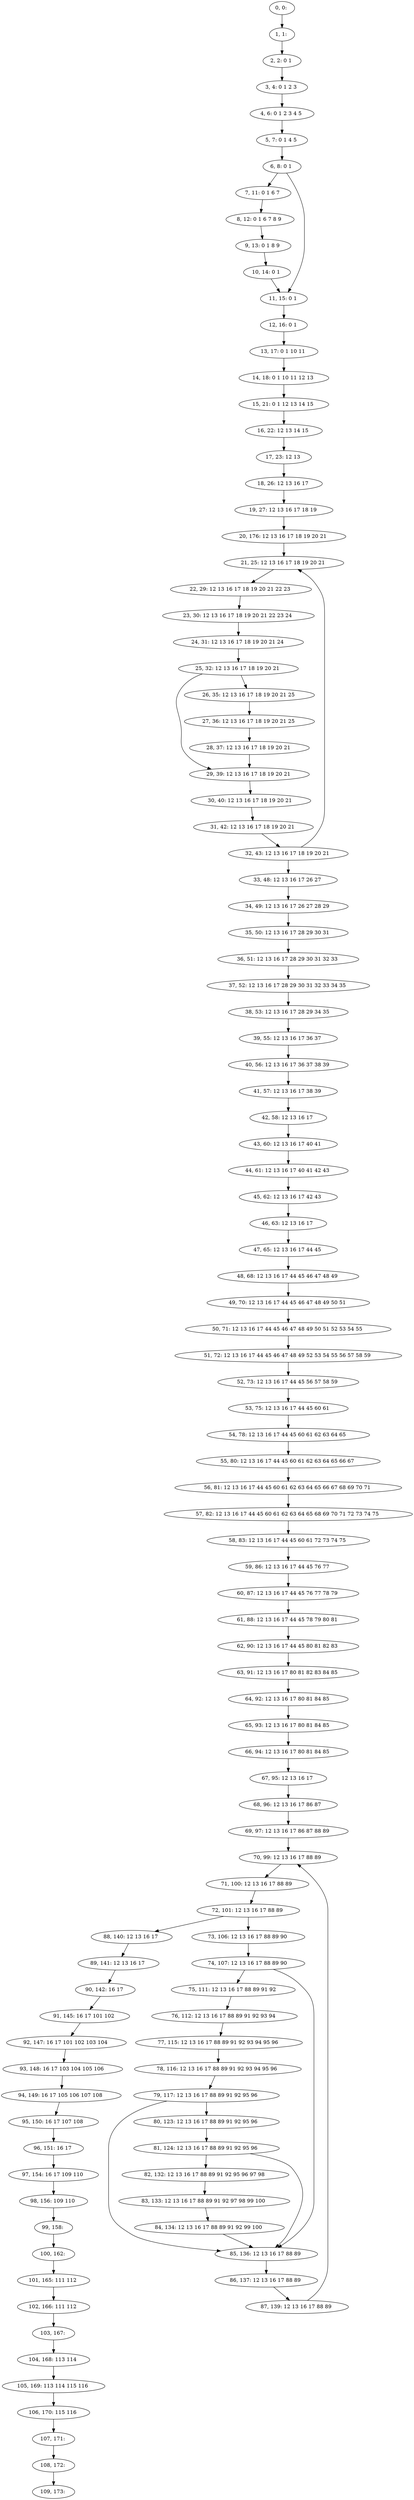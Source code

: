 digraph G {
0[label="0, 0: "];
1[label="1, 1: "];
2[label="2, 2: 0 1 "];
3[label="3, 4: 0 1 2 3 "];
4[label="4, 6: 0 1 2 3 4 5 "];
5[label="5, 7: 0 1 4 5 "];
6[label="6, 8: 0 1 "];
7[label="7, 11: 0 1 6 7 "];
8[label="8, 12: 0 1 6 7 8 9 "];
9[label="9, 13: 0 1 8 9 "];
10[label="10, 14: 0 1 "];
11[label="11, 15: 0 1 "];
12[label="12, 16: 0 1 "];
13[label="13, 17: 0 1 10 11 "];
14[label="14, 18: 0 1 10 11 12 13 "];
15[label="15, 21: 0 1 12 13 14 15 "];
16[label="16, 22: 12 13 14 15 "];
17[label="17, 23: 12 13 "];
18[label="18, 26: 12 13 16 17 "];
19[label="19, 27: 12 13 16 17 18 19 "];
20[label="20, 176: 12 13 16 17 18 19 20 21 "];
21[label="21, 25: 12 13 16 17 18 19 20 21 "];
22[label="22, 29: 12 13 16 17 18 19 20 21 22 23 "];
23[label="23, 30: 12 13 16 17 18 19 20 21 22 23 24 "];
24[label="24, 31: 12 13 16 17 18 19 20 21 24 "];
25[label="25, 32: 12 13 16 17 18 19 20 21 "];
26[label="26, 35: 12 13 16 17 18 19 20 21 25 "];
27[label="27, 36: 12 13 16 17 18 19 20 21 25 "];
28[label="28, 37: 12 13 16 17 18 19 20 21 "];
29[label="29, 39: 12 13 16 17 18 19 20 21 "];
30[label="30, 40: 12 13 16 17 18 19 20 21 "];
31[label="31, 42: 12 13 16 17 18 19 20 21 "];
32[label="32, 43: 12 13 16 17 18 19 20 21 "];
33[label="33, 48: 12 13 16 17 26 27 "];
34[label="34, 49: 12 13 16 17 26 27 28 29 "];
35[label="35, 50: 12 13 16 17 28 29 30 31 "];
36[label="36, 51: 12 13 16 17 28 29 30 31 32 33 "];
37[label="37, 52: 12 13 16 17 28 29 30 31 32 33 34 35 "];
38[label="38, 53: 12 13 16 17 28 29 34 35 "];
39[label="39, 55: 12 13 16 17 36 37 "];
40[label="40, 56: 12 13 16 17 36 37 38 39 "];
41[label="41, 57: 12 13 16 17 38 39 "];
42[label="42, 58: 12 13 16 17 "];
43[label="43, 60: 12 13 16 17 40 41 "];
44[label="44, 61: 12 13 16 17 40 41 42 43 "];
45[label="45, 62: 12 13 16 17 42 43 "];
46[label="46, 63: 12 13 16 17 "];
47[label="47, 65: 12 13 16 17 44 45 "];
48[label="48, 68: 12 13 16 17 44 45 46 47 48 49 "];
49[label="49, 70: 12 13 16 17 44 45 46 47 48 49 50 51 "];
50[label="50, 71: 12 13 16 17 44 45 46 47 48 49 50 51 52 53 54 55 "];
51[label="51, 72: 12 13 16 17 44 45 46 47 48 49 52 53 54 55 56 57 58 59 "];
52[label="52, 73: 12 13 16 17 44 45 56 57 58 59 "];
53[label="53, 75: 12 13 16 17 44 45 60 61 "];
54[label="54, 78: 12 13 16 17 44 45 60 61 62 63 64 65 "];
55[label="55, 80: 12 13 16 17 44 45 60 61 62 63 64 65 66 67 "];
56[label="56, 81: 12 13 16 17 44 45 60 61 62 63 64 65 66 67 68 69 70 71 "];
57[label="57, 82: 12 13 16 17 44 45 60 61 62 63 64 65 68 69 70 71 72 73 74 75 "];
58[label="58, 83: 12 13 16 17 44 45 60 61 72 73 74 75 "];
59[label="59, 86: 12 13 16 17 44 45 76 77 "];
60[label="60, 87: 12 13 16 17 44 45 76 77 78 79 "];
61[label="61, 88: 12 13 16 17 44 45 78 79 80 81 "];
62[label="62, 90: 12 13 16 17 44 45 80 81 82 83 "];
63[label="63, 91: 12 13 16 17 80 81 82 83 84 85 "];
64[label="64, 92: 12 13 16 17 80 81 84 85 "];
65[label="65, 93: 12 13 16 17 80 81 84 85 "];
66[label="66, 94: 12 13 16 17 80 81 84 85 "];
67[label="67, 95: 12 13 16 17 "];
68[label="68, 96: 12 13 16 17 86 87 "];
69[label="69, 97: 12 13 16 17 86 87 88 89 "];
70[label="70, 99: 12 13 16 17 88 89 "];
71[label="71, 100: 12 13 16 17 88 89 "];
72[label="72, 101: 12 13 16 17 88 89 "];
73[label="73, 106: 12 13 16 17 88 89 90 "];
74[label="74, 107: 12 13 16 17 88 89 90 "];
75[label="75, 111: 12 13 16 17 88 89 91 92 "];
76[label="76, 112: 12 13 16 17 88 89 91 92 93 94 "];
77[label="77, 115: 12 13 16 17 88 89 91 92 93 94 95 96 "];
78[label="78, 116: 12 13 16 17 88 89 91 92 93 94 95 96 "];
79[label="79, 117: 12 13 16 17 88 89 91 92 95 96 "];
80[label="80, 123: 12 13 16 17 88 89 91 92 95 96 "];
81[label="81, 124: 12 13 16 17 88 89 91 92 95 96 "];
82[label="82, 132: 12 13 16 17 88 89 91 92 95 96 97 98 "];
83[label="83, 133: 12 13 16 17 88 89 91 92 97 98 99 100 "];
84[label="84, 134: 12 13 16 17 88 89 91 92 99 100 "];
85[label="85, 136: 12 13 16 17 88 89 "];
86[label="86, 137: 12 13 16 17 88 89 "];
87[label="87, 139: 12 13 16 17 88 89 "];
88[label="88, 140: 12 13 16 17 "];
89[label="89, 141: 12 13 16 17 "];
90[label="90, 142: 16 17 "];
91[label="91, 145: 16 17 101 102 "];
92[label="92, 147: 16 17 101 102 103 104 "];
93[label="93, 148: 16 17 103 104 105 106 "];
94[label="94, 149: 16 17 105 106 107 108 "];
95[label="95, 150: 16 17 107 108 "];
96[label="96, 151: 16 17 "];
97[label="97, 154: 16 17 109 110 "];
98[label="98, 156: 109 110 "];
99[label="99, 158: "];
100[label="100, 162: "];
101[label="101, 165: 111 112 "];
102[label="102, 166: 111 112 "];
103[label="103, 167: "];
104[label="104, 168: 113 114 "];
105[label="105, 169: 113 114 115 116 "];
106[label="106, 170: 115 116 "];
107[label="107, 171: "];
108[label="108, 172: "];
109[label="109, 173: "];
0->1 ;
1->2 ;
2->3 ;
3->4 ;
4->5 ;
5->6 ;
6->7 ;
6->11 ;
7->8 ;
8->9 ;
9->10 ;
10->11 ;
11->12 ;
12->13 ;
13->14 ;
14->15 ;
15->16 ;
16->17 ;
17->18 ;
18->19 ;
19->20 ;
20->21 ;
21->22 ;
22->23 ;
23->24 ;
24->25 ;
25->26 ;
25->29 ;
26->27 ;
27->28 ;
28->29 ;
29->30 ;
30->31 ;
31->32 ;
32->33 ;
32->21 ;
33->34 ;
34->35 ;
35->36 ;
36->37 ;
37->38 ;
38->39 ;
39->40 ;
40->41 ;
41->42 ;
42->43 ;
43->44 ;
44->45 ;
45->46 ;
46->47 ;
47->48 ;
48->49 ;
49->50 ;
50->51 ;
51->52 ;
52->53 ;
53->54 ;
54->55 ;
55->56 ;
56->57 ;
57->58 ;
58->59 ;
59->60 ;
60->61 ;
61->62 ;
62->63 ;
63->64 ;
64->65 ;
65->66 ;
66->67 ;
67->68 ;
68->69 ;
69->70 ;
70->71 ;
71->72 ;
72->73 ;
72->88 ;
73->74 ;
74->75 ;
74->85 ;
75->76 ;
76->77 ;
77->78 ;
78->79 ;
79->80 ;
79->85 ;
80->81 ;
81->82 ;
81->85 ;
82->83 ;
83->84 ;
84->85 ;
85->86 ;
86->87 ;
87->70 ;
88->89 ;
89->90 ;
90->91 ;
91->92 ;
92->93 ;
93->94 ;
94->95 ;
95->96 ;
96->97 ;
97->98 ;
98->99 ;
99->100 ;
100->101 ;
101->102 ;
102->103 ;
103->104 ;
104->105 ;
105->106 ;
106->107 ;
107->108 ;
108->109 ;
}
